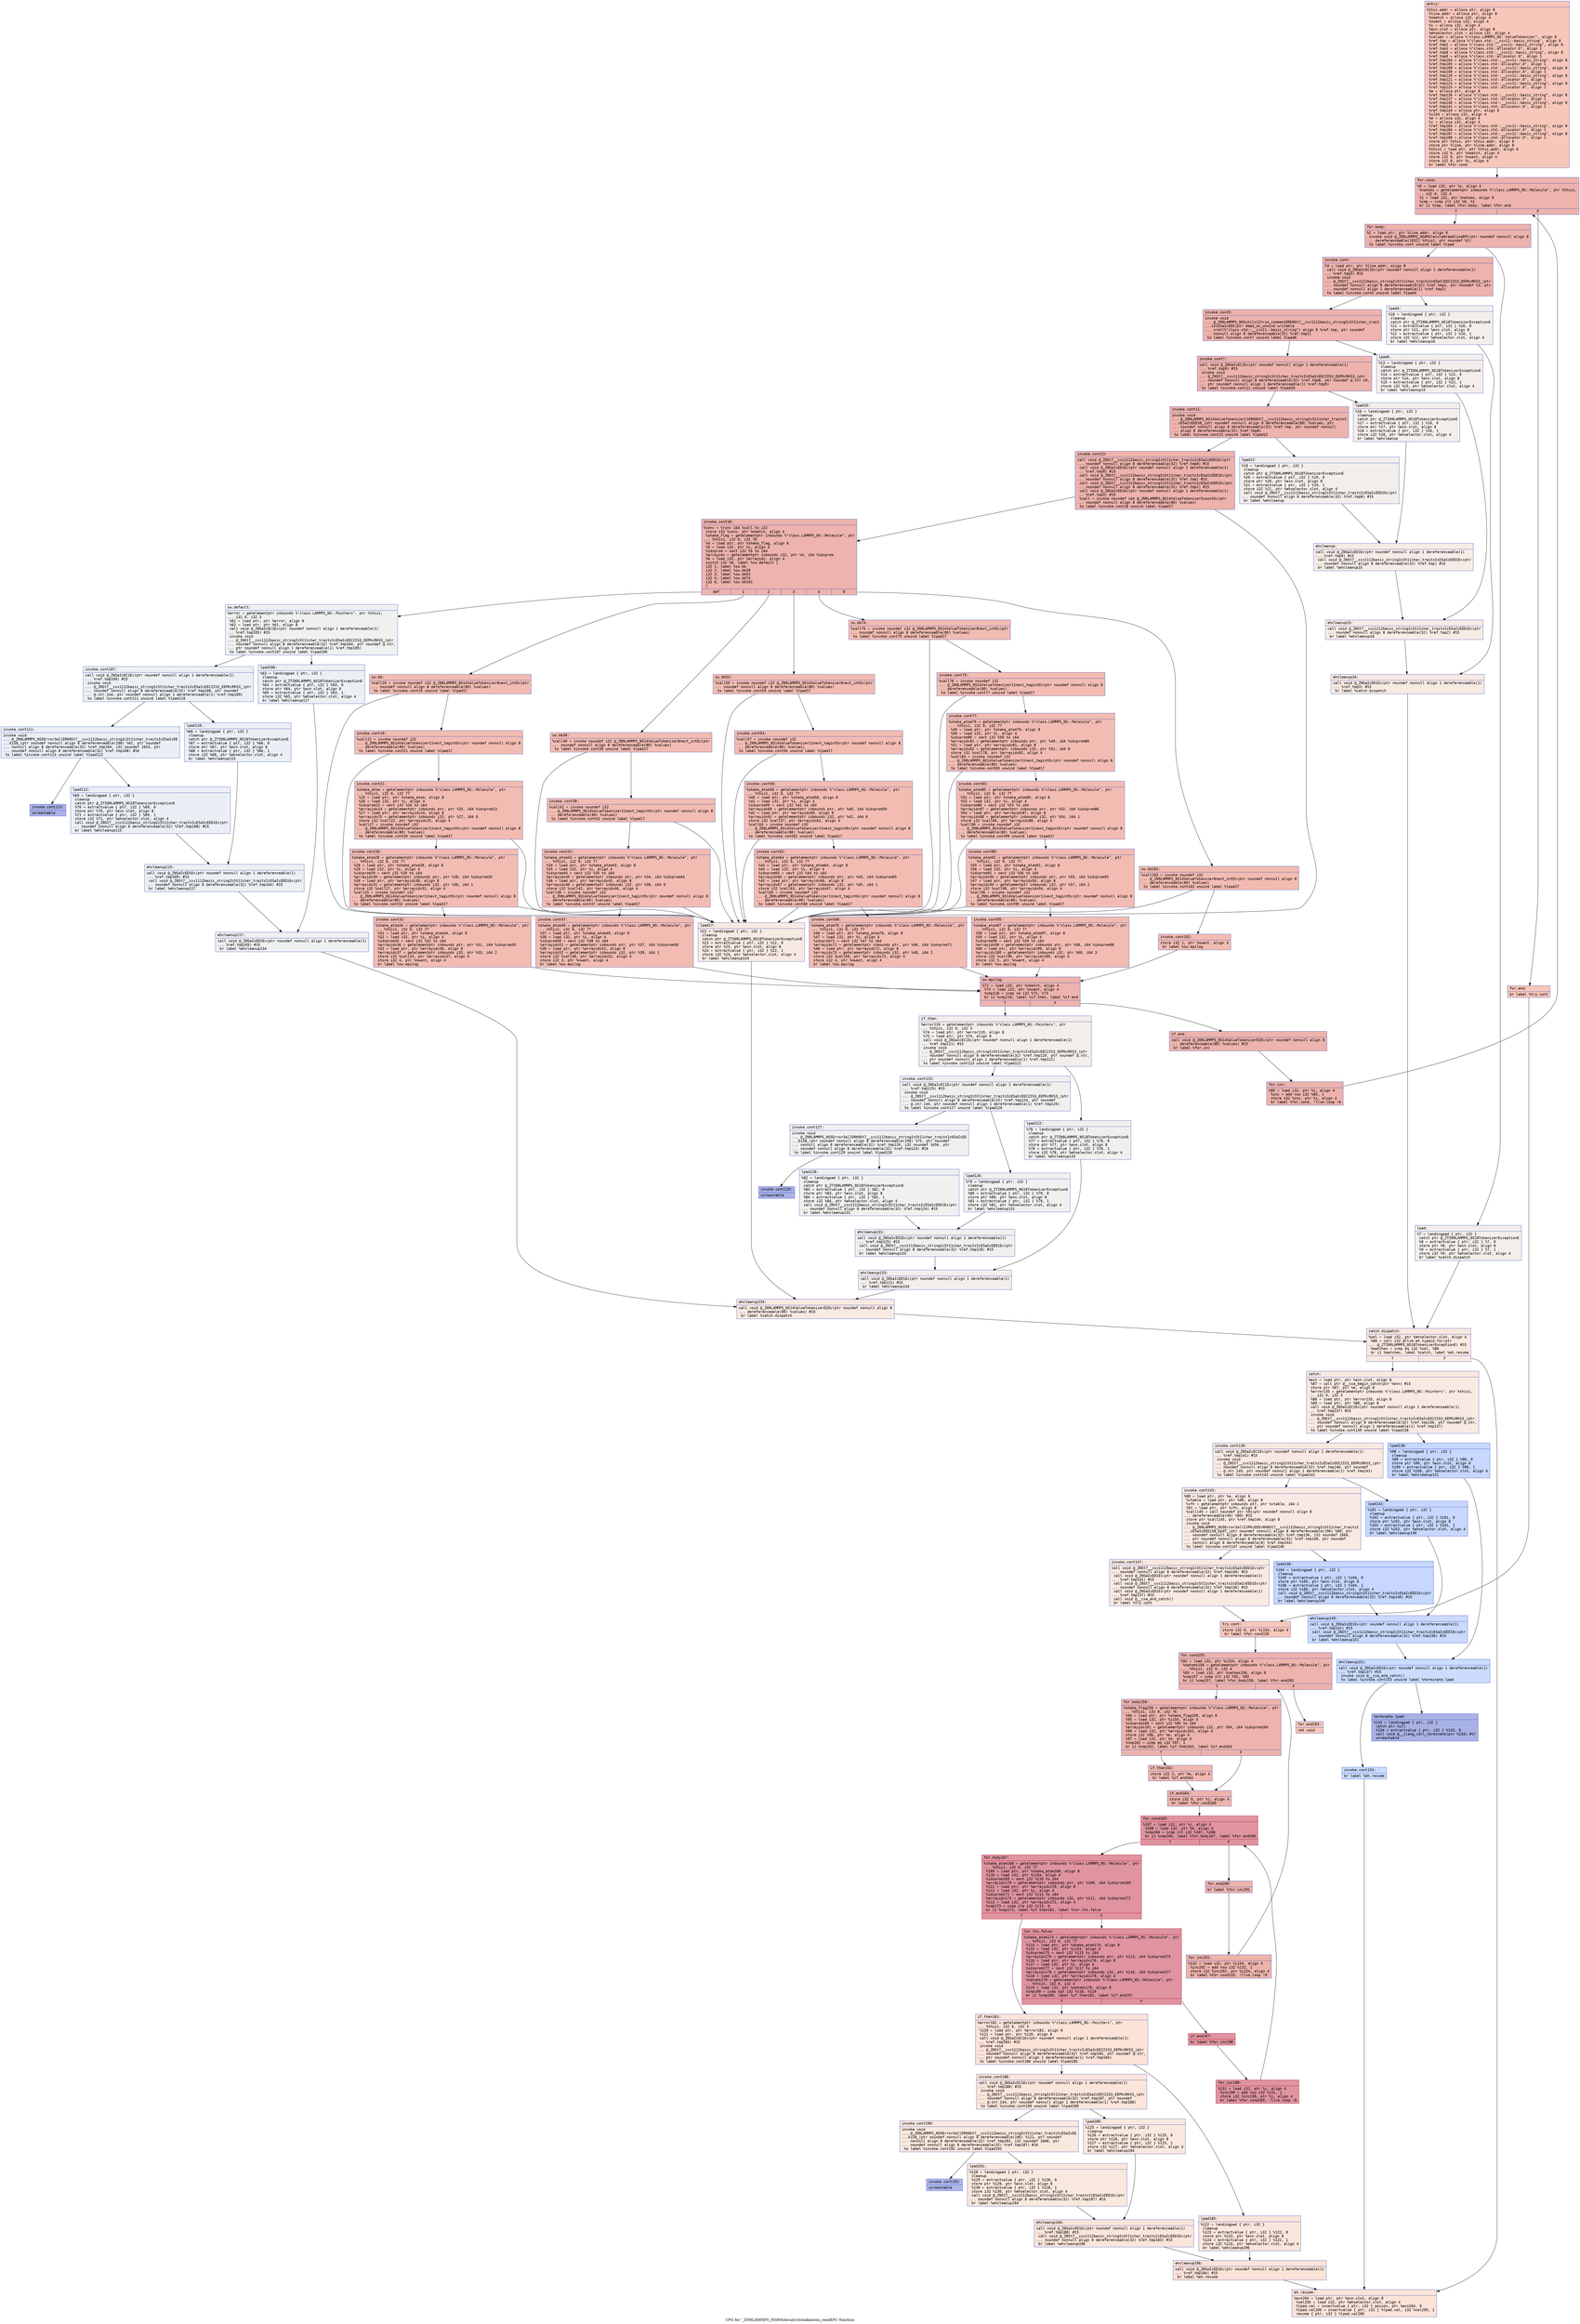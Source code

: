 digraph "CFG for '_ZN9LAMMPS_NS8Molecule14shakeatom_readEPc' function" {
	label="CFG for '_ZN9LAMMPS_NS8Molecule14shakeatom_readEPc' function";

	Node0x558e60a98d20 [shape=record,color="#3d50c3ff", style=filled, fillcolor="#ec7f6370" fontname="Courier",label="{entry:\l|  %this.addr = alloca ptr, align 8\l  %line.addr = alloca ptr, align 8\l  %nmatch = alloca i32, align 4\l  %nwant = alloca i32, align 4\l  %i = alloca i32, align 4\l  %exn.slot = alloca ptr, align 8\l  %ehselector.slot = alloca i32, align 4\l  %values = alloca %\"class.LAMMPS_NS::ValueTokenizer\", align 8\l  %ref.tmp = alloca %\"class.std::__cxx11::basic_string\", align 8\l  %ref.tmp2 = alloca %\"class.std::__cxx11::basic_string\", align 8\l  %ref.tmp3 = alloca %\"class.std::allocator.0\", align 1\l  %ref.tmp8 = alloca %\"class.std::__cxx11::basic_string\", align 8\l  %ref.tmp9 = alloca %\"class.std::allocator.0\", align 1\l  %ref.tmp104 = alloca %\"class.std::__cxx11::basic_string\", align 8\l  %ref.tmp105 = alloca %\"class.std::allocator.0\", align 1\l  %ref.tmp108 = alloca %\"class.std::__cxx11::basic_string\", align 8\l  %ref.tmp109 = alloca %\"class.std::allocator.0\", align 1\l  %ref.tmp120 = alloca %\"class.std::__cxx11::basic_string\", align 8\l  %ref.tmp121 = alloca %\"class.std::allocator.0\", align 1\l  %ref.tmp124 = alloca %\"class.std::__cxx11::basic_string\", align 8\l  %ref.tmp125 = alloca %\"class.std::allocator.0\", align 1\l  %e = alloca ptr, align 8\l  %ref.tmp136 = alloca %\"class.std::__cxx11::basic_string\", align 8\l  %ref.tmp137 = alloca %\"class.std::allocator.0\", align 1\l  %ref.tmp140 = alloca %\"class.std::__cxx11::basic_string\", align 8\l  %ref.tmp141 = alloca %\"class.std::allocator.0\", align 1\l  %ref.tmp144 = alloca ptr, align 8\l  %i154 = alloca i32, align 4\l  %m = alloca i32, align 4\l  %j = alloca i32, align 4\l  %ref.tmp183 = alloca %\"class.std::__cxx11::basic_string\", align 8\l  %ref.tmp184 = alloca %\"class.std::allocator.0\", align 1\l  %ref.tmp187 = alloca %\"class.std::__cxx11::basic_string\", align 8\l  %ref.tmp188 = alloca %\"class.std::allocator.0\", align 1\l  store ptr %this, ptr %this.addr, align 8\l  store ptr %line, ptr %line.addr, align 8\l  %this1 = load ptr, ptr %this.addr, align 8\l  store i32 0, ptr %nmatch, align 4\l  store i32 0, ptr %nwant, align 4\l  store i32 0, ptr %i, align 4\l  br label %for.cond\l}"];
	Node0x558e60a98d20 -> Node0x558e60a9e8d0[tooltip="entry -> for.cond\nProbability 100.00%" ];
	Node0x558e60a9e8d0 [shape=record,color="#3d50c3ff", style=filled, fillcolor="#d6524470" fontname="Courier",label="{for.cond:\l|  %0 = load i32, ptr %i, align 4\l  %natoms = getelementptr inbounds %\"class.LAMMPS_NS::Molecule\", ptr %this1,\l... i32 0, i32 4\l  %1 = load i32, ptr %natoms, align 8\l  %cmp = icmp slt i32 %0, %1\l  br i1 %cmp, label %for.body, label %for.end\l|{<s0>T|<s1>F}}"];
	Node0x558e60a9e8d0:s0 -> Node0x558e60a9ec50[tooltip="for.cond -> for.body\nProbability 96.88%" ];
	Node0x558e60a9e8d0:s1 -> Node0x558e60a9ecd0[tooltip="for.cond -> for.end\nProbability 3.12%" ];
	Node0x558e60a9ec50 [shape=record,color="#3d50c3ff", style=filled, fillcolor="#d6524470" fontname="Courier",label="{for.body:\l|  %2 = load ptr, ptr %line.addr, align 8\l  invoke void @_ZN9LAMMPS_NS8Molecule8readlineEPc(ptr noundef nonnull align 8\l... dereferenceable(1032) %this1, ptr noundef %2)\l          to label %invoke.cont unwind label %lpad\l}"];
	Node0x558e60a9ec50 -> Node0x558e60a9eea0[tooltip="for.body -> invoke.cont\nProbability 100.00%" ];
	Node0x558e60a9ec50 -> Node0x558e60a9ef20[tooltip="for.body -> lpad\nProbability 0.00%" ];
	Node0x558e60a9eea0 [shape=record,color="#3d50c3ff", style=filled, fillcolor="#d6524470" fontname="Courier",label="{invoke.cont:\l|  %3 = load ptr, ptr %line.addr, align 8\l  call void @_ZNSaIcEC1Ev(ptr noundef nonnull align 1 dereferenceable(1)\l... %ref.tmp3) #15\l  invoke void\l... @_ZNSt7__cxx1112basic_stringIcSt11char_traitsIcESaIcEEC2IS3_EEPKcRKS3_(ptr\l... noundef nonnull align 8 dereferenceable(32) %ref.tmp2, ptr noundef %3, ptr\l... noundef nonnull align 1 dereferenceable(1) %ref.tmp3)\l          to label %invoke.cont5 unwind label %lpad4\l}"];
	Node0x558e60a9eea0 -> Node0x558e60a9f310[tooltip="invoke.cont -> invoke.cont5\nProbability 100.00%" ];
	Node0x558e60a9eea0 -> Node0x558e60a9f360[tooltip="invoke.cont -> lpad4\nProbability 0.00%" ];
	Node0x558e60a9f310 [shape=record,color="#3d50c3ff", style=filled, fillcolor="#d6524470" fontname="Courier",label="{invoke.cont5:\l|  invoke void\l... @_ZN9LAMMPS_NS5utils12trim_commentERKNSt7__cxx1112basic_stringIcSt11char_trait\l...sIcESaIcEEE(ptr dead_on_unwind writable\l... sret(%\"class.std::__cxx11::basic_string\") align 8 %ref.tmp, ptr noundef\l... nonnull align 8 dereferenceable(32) %ref.tmp2)\l          to label %invoke.cont7 unwind label %lpad6\l}"];
	Node0x558e60a9f310 -> Node0x558e60a9f2c0[tooltip="invoke.cont5 -> invoke.cont7\nProbability 100.00%" ];
	Node0x558e60a9f310 -> Node0x558e60a9f5d0[tooltip="invoke.cont5 -> lpad6\nProbability 0.00%" ];
	Node0x558e60a9f2c0 [shape=record,color="#3d50c3ff", style=filled, fillcolor="#d6524470" fontname="Courier",label="{invoke.cont7:\l|  call void @_ZNSaIcEC1Ev(ptr noundef nonnull align 1 dereferenceable(1)\l... %ref.tmp9) #15\l  invoke void\l... @_ZNSt7__cxx1112basic_stringIcSt11char_traitsIcESaIcEEC2IS3_EEPKcRKS3_(ptr\l... noundef nonnull align 8 dereferenceable(32) %ref.tmp8, ptr noundef @.str.19,\l... ptr noundef nonnull align 1 dereferenceable(1) %ref.tmp9)\l          to label %invoke.cont11 unwind label %lpad10\l}"];
	Node0x558e60a9f2c0 -> Node0x558e60a9fc40[tooltip="invoke.cont7 -> invoke.cont11\nProbability 100.00%" ];
	Node0x558e60a9f2c0 -> Node0x558e60a9fcc0[tooltip="invoke.cont7 -> lpad10\nProbability 0.00%" ];
	Node0x558e60a9fc40 [shape=record,color="#3d50c3ff", style=filled, fillcolor="#d6524470" fontname="Courier",label="{invoke.cont11:\l|  invoke void\l... @_ZN9LAMMPS_NS14ValueTokenizerC1ERKNSt7__cxx1112basic_stringIcSt11char_traitsI\l...cESaIcEEES8_(ptr noundef nonnull align 8 dereferenceable(80) %values, ptr\l... noundef nonnull align 8 dereferenceable(32) %ref.tmp, ptr noundef nonnull\l... align 8 dereferenceable(32) %ref.tmp8)\l          to label %invoke.cont13 unwind label %lpad12\l}"];
	Node0x558e60a9fc40 -> Node0x558e60a9dcb0[tooltip="invoke.cont11 -> invoke.cont13\nProbability 100.00%" ];
	Node0x558e60a9fc40 -> Node0x558e60a9fef0[tooltip="invoke.cont11 -> lpad12\nProbability 0.00%" ];
	Node0x558e60a9dcb0 [shape=record,color="#3d50c3ff", style=filled, fillcolor="#d6524470" fontname="Courier",label="{invoke.cont13:\l|  call void @_ZNSt7__cxx1112basic_stringIcSt11char_traitsIcESaIcEED1Ev(ptr\l... noundef nonnull align 8 dereferenceable(32) %ref.tmp8) #15\l  call void @_ZNSaIcED1Ev(ptr noundef nonnull align 1 dereferenceable(1)\l... %ref.tmp9) #15\l  call void @_ZNSt7__cxx1112basic_stringIcSt11char_traitsIcESaIcEED1Ev(ptr\l... noundef nonnull align 8 dereferenceable(32) %ref.tmp) #15\l  call void @_ZNSt7__cxx1112basic_stringIcSt11char_traitsIcESaIcEED1Ev(ptr\l... noundef nonnull align 8 dereferenceable(32) %ref.tmp2) #15\l  call void @_ZNSaIcED1Ev(ptr noundef nonnull align 1 dereferenceable(1)\l... %ref.tmp3) #15\l  %call = invoke noundef i64 @_ZN9LAMMPS_NS14ValueTokenizer5countEv(ptr\l... noundef nonnull align 8 dereferenceable(80) %values)\l          to label %invoke.cont18 unwind label %lpad17\l}"];
	Node0x558e60a9dcb0 -> Node0x558e60aa0690[tooltip="invoke.cont13 -> invoke.cont18\nProbability 100.00%" ];
	Node0x558e60a9dcb0 -> Node0x558e60aa0710[tooltip="invoke.cont13 -> lpad17\nProbability 0.00%" ];
	Node0x558e60aa0690 [shape=record,color="#3d50c3ff", style=filled, fillcolor="#d6524470" fontname="Courier",label="{invoke.cont18:\l|  %conv = trunc i64 %call to i32\l  store i32 %conv, ptr %nmatch, align 4\l  %shake_flag = getelementptr inbounds %\"class.LAMMPS_NS::Molecule\", ptr\l... %this1, i32 0, i32 76\l  %4 = load ptr, ptr %shake_flag, align 8\l  %5 = load i32, ptr %i, align 4\l  %idxprom = sext i32 %5 to i64\l  %arrayidx = getelementptr inbounds i32, ptr %4, i64 %idxprom\l  %6 = load i32, ptr %arrayidx, align 4\l  switch i32 %6, label %sw.default [\l    i32 1, label %sw.bb\l    i32 2, label %sw.bb38\l    i32 3, label %sw.bb53\l    i32 4, label %sw.bb74\l    i32 0, label %sw.bb101\l  ]\l|{<s0>def|<s1>1|<s2>2|<s3>3|<s4>4|<s5>0}}"];
	Node0x558e60aa0690:s0 -> Node0x558e60aa0c20[tooltip="invoke.cont18 -> sw.default\nProbability 0.00%" ];
	Node0x558e60aa0690:s1 -> Node0x558e60aa0ca0[tooltip="invoke.cont18 -> sw.bb\nProbability 20.00%" ];
	Node0x558e60aa0690:s2 -> Node0x558e60aa0d70[tooltip="invoke.cont18 -> sw.bb38\nProbability 20.00%" ];
	Node0x558e60aa0690:s3 -> Node0x558e60aa0e40[tooltip="invoke.cont18 -> sw.bb53\nProbability 20.00%" ];
	Node0x558e60aa0690:s4 -> Node0x558e60aa0f10[tooltip="invoke.cont18 -> sw.bb74\nProbability 20.00%" ];
	Node0x558e60aa0690:s5 -> Node0x558e60aa0fe0[tooltip="invoke.cont18 -> sw.bb101\nProbability 20.00%" ];
	Node0x558e60a9ef20 [shape=record,color="#3d50c3ff", style=filled, fillcolor="#e5d8d170" fontname="Courier",label="{lpad:\l|  %7 = landingpad \{ ptr, i32 \}\l          catch ptr @_ZTIN9LAMMPS_NS18TokenizerExceptionE\l  %8 = extractvalue \{ ptr, i32 \} %7, 0\l  store ptr %8, ptr %exn.slot, align 8\l  %9 = extractvalue \{ ptr, i32 \} %7, 1\l  store i32 %9, ptr %ehselector.slot, align 4\l  br label %catch.dispatch\l}"];
	Node0x558e60a9ef20 -> Node0x558e60aa15e0[tooltip="lpad -> catch.dispatch\nProbability 100.00%" ];
	Node0x558e60a9f360 [shape=record,color="#3d50c3ff", style=filled, fillcolor="#e5d8d170" fontname="Courier",label="{lpad4:\l|  %10 = landingpad \{ ptr, i32 \}\l          cleanup\l          catch ptr @_ZTIN9LAMMPS_NS18TokenizerExceptionE\l  %11 = extractvalue \{ ptr, i32 \} %10, 0\l  store ptr %11, ptr %exn.slot, align 8\l  %12 = extractvalue \{ ptr, i32 \} %10, 1\l  store i32 %12, ptr %ehselector.slot, align 4\l  br label %ehcleanup16\l}"];
	Node0x558e60a9f360 -> Node0x558e60aa19e0[tooltip="lpad4 -> ehcleanup16\nProbability 100.00%" ];
	Node0x558e60a9f5d0 [shape=record,color="#3d50c3ff", style=filled, fillcolor="#e5d8d170" fontname="Courier",label="{lpad6:\l|  %13 = landingpad \{ ptr, i32 \}\l          cleanup\l          catch ptr @_ZTIN9LAMMPS_NS18TokenizerExceptionE\l  %14 = extractvalue \{ ptr, i32 \} %13, 0\l  store ptr %14, ptr %exn.slot, align 8\l  %15 = extractvalue \{ ptr, i32 \} %13, 1\l  store i32 %15, ptr %ehselector.slot, align 4\l  br label %ehcleanup15\l}"];
	Node0x558e60a9f5d0 -> Node0x558e60aa1de0[tooltip="lpad6 -> ehcleanup15\nProbability 100.00%" ];
	Node0x558e60a9fcc0 [shape=record,color="#3d50c3ff", style=filled, fillcolor="#e5d8d170" fontname="Courier",label="{lpad10:\l|  %16 = landingpad \{ ptr, i32 \}\l          cleanup\l          catch ptr @_ZTIN9LAMMPS_NS18TokenizerExceptionE\l  %17 = extractvalue \{ ptr, i32 \} %16, 0\l  store ptr %17, ptr %exn.slot, align 8\l  %18 = extractvalue \{ ptr, i32 \} %16, 1\l  store i32 %18, ptr %ehselector.slot, align 4\l  br label %ehcleanup\l}"];
	Node0x558e60a9fcc0 -> Node0x558e60aa21e0[tooltip="lpad10 -> ehcleanup\nProbability 100.00%" ];
	Node0x558e60a9fef0 [shape=record,color="#3d50c3ff", style=filled, fillcolor="#e5d8d170" fontname="Courier",label="{lpad12:\l|  %19 = landingpad \{ ptr, i32 \}\l          cleanup\l          catch ptr @_ZTIN9LAMMPS_NS18TokenizerExceptionE\l  %20 = extractvalue \{ ptr, i32 \} %19, 0\l  store ptr %20, ptr %exn.slot, align 8\l  %21 = extractvalue \{ ptr, i32 \} %19, 1\l  store i32 %21, ptr %ehselector.slot, align 4\l  call void @_ZNSt7__cxx1112basic_stringIcSt11char_traitsIcESaIcEED1Ev(ptr\l... noundef nonnull align 8 dereferenceable(32) %ref.tmp8) #15\l  br label %ehcleanup\l}"];
	Node0x558e60a9fef0 -> Node0x558e60aa21e0[tooltip="lpad12 -> ehcleanup\nProbability 100.00%" ];
	Node0x558e60aa21e0 [shape=record,color="#3d50c3ff", style=filled, fillcolor="#ead5c970" fontname="Courier",label="{ehcleanup:\l|  call void @_ZNSaIcED1Ev(ptr noundef nonnull align 1 dereferenceable(1)\l... %ref.tmp9) #15\l  call void @_ZNSt7__cxx1112basic_stringIcSt11char_traitsIcESaIcEED1Ev(ptr\l... noundef nonnull align 8 dereferenceable(32) %ref.tmp) #15\l  br label %ehcleanup15\l}"];
	Node0x558e60aa21e0 -> Node0x558e60aa1de0[tooltip="ehcleanup -> ehcleanup15\nProbability 100.00%" ];
	Node0x558e60aa1de0 [shape=record,color="#3d50c3ff", style=filled, fillcolor="#ecd3c570" fontname="Courier",label="{ehcleanup15:\l|  call void @_ZNSt7__cxx1112basic_stringIcSt11char_traitsIcESaIcEED1Ev(ptr\l... noundef nonnull align 8 dereferenceable(32) %ref.tmp2) #15\l  br label %ehcleanup16\l}"];
	Node0x558e60aa1de0 -> Node0x558e60aa19e0[tooltip="ehcleanup15 -> ehcleanup16\nProbability 100.00%" ];
	Node0x558e60aa19e0 [shape=record,color="#3d50c3ff", style=filled, fillcolor="#eed0c070" fontname="Courier",label="{ehcleanup16:\l|  call void @_ZNSaIcED1Ev(ptr noundef nonnull align 1 dereferenceable(1)\l... %ref.tmp3) #15\l  br label %catch.dispatch\l}"];
	Node0x558e60aa19e0 -> Node0x558e60aa15e0[tooltip="ehcleanup16 -> catch.dispatch\nProbability 100.00%" ];
	Node0x558e60aa0710 [shape=record,color="#3d50c3ff", style=filled, fillcolor="#eed0c070" fontname="Courier",label="{lpad17:\l|  %22 = landingpad \{ ptr, i32 \}\l          cleanup\l          catch ptr @_ZTIN9LAMMPS_NS18TokenizerExceptionE\l  %23 = extractvalue \{ ptr, i32 \} %22, 0\l  store ptr %23, ptr %exn.slot, align 8\l  %24 = extractvalue \{ ptr, i32 \} %22, 1\l  store i32 %24, ptr %ehselector.slot, align 4\l  br label %ehcleanup134\l}"];
	Node0x558e60aa0710 -> Node0x558e60aa2fa0[tooltip="lpad17 -> ehcleanup134\nProbability 100.00%" ];
	Node0x558e60aa0ca0 [shape=record,color="#3d50c3ff", style=filled, fillcolor="#e1675170" fontname="Courier",label="{sw.bb:\l|  %call20 = invoke noundef i32 @_ZN9LAMMPS_NS14ValueTokenizer8next_intEv(ptr\l... noundef nonnull align 8 dereferenceable(80) %values)\l          to label %invoke.cont19 unwind label %lpad17\l}"];
	Node0x558e60aa0ca0 -> Node0x558e60aa3060[tooltip="sw.bb -> invoke.cont19\nProbability 100.00%" ];
	Node0x558e60aa0ca0 -> Node0x558e60aa0710[tooltip="sw.bb -> lpad17\nProbability 0.00%" ];
	Node0x558e60aa3060 [shape=record,color="#3d50c3ff", style=filled, fillcolor="#e1675170" fontname="Courier",label="{invoke.cont19:\l|  %call22 = invoke noundef i32\l... @_ZN9LAMMPS_NS14ValueTokenizer11next_tagintEv(ptr noundef nonnull align 8\l... dereferenceable(80) %values)\l          to label %invoke.cont21 unwind label %lpad17\l}"];
	Node0x558e60aa3060 -> Node0x558e60aa31e0[tooltip="invoke.cont19 -> invoke.cont21\nProbability 100.00%" ];
	Node0x558e60aa3060 -> Node0x558e60aa0710[tooltip="invoke.cont19 -> lpad17\nProbability 0.00%" ];
	Node0x558e60aa31e0 [shape=record,color="#3d50c3ff", style=filled, fillcolor="#e1675170" fontname="Courier",label="{invoke.cont21:\l|  %shake_atom = getelementptr inbounds %\"class.LAMMPS_NS::Molecule\", ptr\l... %this1, i32 0, i32 77\l  %25 = load ptr, ptr %shake_atom, align 8\l  %26 = load i32, ptr %i, align 4\l  %idxprom23 = sext i32 %26 to i64\l  %arrayidx24 = getelementptr inbounds ptr, ptr %25, i64 %idxprom23\l  %27 = load ptr, ptr %arrayidx24, align 8\l  %arrayidx25 = getelementptr inbounds i32, ptr %27, i64 0\l  store i32 %call22, ptr %arrayidx25, align 4\l  %call27 = invoke noundef i32\l... @_ZN9LAMMPS_NS14ValueTokenizer11next_tagintEv(ptr noundef nonnull align 8\l... dereferenceable(80) %values)\l          to label %invoke.cont26 unwind label %lpad17\l}"];
	Node0x558e60aa31e0 -> Node0x558e60aa3900[tooltip="invoke.cont21 -> invoke.cont26\nProbability 100.00%" ];
	Node0x558e60aa31e0 -> Node0x558e60aa0710[tooltip="invoke.cont21 -> lpad17\nProbability 0.00%" ];
	Node0x558e60aa3900 [shape=record,color="#3d50c3ff", style=filled, fillcolor="#e1675170" fontname="Courier",label="{invoke.cont26:\l|  %shake_atom28 = getelementptr inbounds %\"class.LAMMPS_NS::Molecule\", ptr\l... %this1, i32 0, i32 77\l  %28 = load ptr, ptr %shake_atom28, align 8\l  %29 = load i32, ptr %i, align 4\l  %idxprom29 = sext i32 %29 to i64\l  %arrayidx30 = getelementptr inbounds ptr, ptr %28, i64 %idxprom29\l  %30 = load ptr, ptr %arrayidx30, align 8\l  %arrayidx31 = getelementptr inbounds i32, ptr %30, i64 1\l  store i32 %call27, ptr %arrayidx31, align 4\l  %call33 = invoke noundef i32\l... @_ZN9LAMMPS_NS14ValueTokenizer11next_tagintEv(ptr noundef nonnull align 8\l... dereferenceable(80) %values)\l          to label %invoke.cont32 unwind label %lpad17\l}"];
	Node0x558e60aa3900 -> Node0x558e60aa4020[tooltip="invoke.cont26 -> invoke.cont32\nProbability 100.00%" ];
	Node0x558e60aa3900 -> Node0x558e60aa0710[tooltip="invoke.cont26 -> lpad17\nProbability 0.00%" ];
	Node0x558e60aa4020 [shape=record,color="#3d50c3ff", style=filled, fillcolor="#e1675170" fontname="Courier",label="{invoke.cont32:\l|  %shake_atom34 = getelementptr inbounds %\"class.LAMMPS_NS::Molecule\", ptr\l... %this1, i32 0, i32 77\l  %31 = load ptr, ptr %shake_atom34, align 8\l  %32 = load i32, ptr %i, align 4\l  %idxprom35 = sext i32 %32 to i64\l  %arrayidx36 = getelementptr inbounds ptr, ptr %31, i64 %idxprom35\l  %33 = load ptr, ptr %arrayidx36, align 8\l  %arrayidx37 = getelementptr inbounds i32, ptr %33, i64 2\l  store i32 %call33, ptr %arrayidx37, align 4\l  store i32 4, ptr %nwant, align 4\l  br label %sw.epilog\l}"];
	Node0x558e60aa4020 -> Node0x558e60aa47e0[tooltip="invoke.cont32 -> sw.epilog\nProbability 100.00%" ];
	Node0x558e60aa0d70 [shape=record,color="#3d50c3ff", style=filled, fillcolor="#e1675170" fontname="Courier",label="{sw.bb38:\l|  %call40 = invoke noundef i32 @_ZN9LAMMPS_NS14ValueTokenizer8next_intEv(ptr\l... noundef nonnull align 8 dereferenceable(80) %values)\l          to label %invoke.cont39 unwind label %lpad17\l}"];
	Node0x558e60aa0d70 -> Node0x558e60aa48d0[tooltip="sw.bb38 -> invoke.cont39\nProbability 100.00%" ];
	Node0x558e60aa0d70 -> Node0x558e60aa0710[tooltip="sw.bb38 -> lpad17\nProbability 0.00%" ];
	Node0x558e60aa48d0 [shape=record,color="#3d50c3ff", style=filled, fillcolor="#e1675170" fontname="Courier",label="{invoke.cont39:\l|  %call42 = invoke noundef i32\l... @_ZN9LAMMPS_NS14ValueTokenizer11next_tagintEv(ptr noundef nonnull align 8\l... dereferenceable(80) %values)\l          to label %invoke.cont41 unwind label %lpad17\l}"];
	Node0x558e60aa48d0 -> Node0x558e60aa4aa0[tooltip="invoke.cont39 -> invoke.cont41\nProbability 100.00%" ];
	Node0x558e60aa48d0 -> Node0x558e60aa0710[tooltip="invoke.cont39 -> lpad17\nProbability 0.00%" ];
	Node0x558e60aa4aa0 [shape=record,color="#3d50c3ff", style=filled, fillcolor="#e1675170" fontname="Courier",label="{invoke.cont41:\l|  %shake_atom43 = getelementptr inbounds %\"class.LAMMPS_NS::Molecule\", ptr\l... %this1, i32 0, i32 77\l  %34 = load ptr, ptr %shake_atom43, align 8\l  %35 = load i32, ptr %i, align 4\l  %idxprom44 = sext i32 %35 to i64\l  %arrayidx45 = getelementptr inbounds ptr, ptr %34, i64 %idxprom44\l  %36 = load ptr, ptr %arrayidx45, align 8\l  %arrayidx46 = getelementptr inbounds i32, ptr %36, i64 0\l  store i32 %call42, ptr %arrayidx46, align 4\l  %call48 = invoke noundef i32\l... @_ZN9LAMMPS_NS14ValueTokenizer11next_tagintEv(ptr noundef nonnull align 8\l... dereferenceable(80) %values)\l          to label %invoke.cont47 unwind label %lpad17\l}"];
	Node0x558e60aa4aa0 -> Node0x558e60a9fa80[tooltip="invoke.cont41 -> invoke.cont47\nProbability 100.00%" ];
	Node0x558e60aa4aa0 -> Node0x558e60aa0710[tooltip="invoke.cont41 -> lpad17\nProbability 0.00%" ];
	Node0x558e60a9fa80 [shape=record,color="#3d50c3ff", style=filled, fillcolor="#e1675170" fontname="Courier",label="{invoke.cont47:\l|  %shake_atom49 = getelementptr inbounds %\"class.LAMMPS_NS::Molecule\", ptr\l... %this1, i32 0, i32 77\l  %37 = load ptr, ptr %shake_atom49, align 8\l  %38 = load i32, ptr %i, align 4\l  %idxprom50 = sext i32 %38 to i64\l  %arrayidx51 = getelementptr inbounds ptr, ptr %37, i64 %idxprom50\l  %39 = load ptr, ptr %arrayidx51, align 8\l  %arrayidx52 = getelementptr inbounds i32, ptr %39, i64 1\l  store i32 %call48, ptr %arrayidx52, align 4\l  store i32 3, ptr %nwant, align 4\l  br label %sw.epilog\l}"];
	Node0x558e60a9fa80 -> Node0x558e60aa47e0[tooltip="invoke.cont47 -> sw.epilog\nProbability 100.00%" ];
	Node0x558e60aa0e40 [shape=record,color="#3d50c3ff", style=filled, fillcolor="#e1675170" fontname="Courier",label="{sw.bb53:\l|  %call55 = invoke noundef i32 @_ZN9LAMMPS_NS14ValueTokenizer8next_intEv(ptr\l... noundef nonnull align 8 dereferenceable(80) %values)\l          to label %invoke.cont54 unwind label %lpad17\l}"];
	Node0x558e60aa0e40 -> Node0x558e60aa6000[tooltip="sw.bb53 -> invoke.cont54\nProbability 100.00%" ];
	Node0x558e60aa0e40 -> Node0x558e60aa0710[tooltip="sw.bb53 -> lpad17\nProbability 0.00%" ];
	Node0x558e60aa6000 [shape=record,color="#3d50c3ff", style=filled, fillcolor="#e1675170" fontname="Courier",label="{invoke.cont54:\l|  %call57 = invoke noundef i32\l... @_ZN9LAMMPS_NS14ValueTokenizer11next_tagintEv(ptr noundef nonnull align 8\l... dereferenceable(80) %values)\l          to label %invoke.cont56 unwind label %lpad17\l}"];
	Node0x558e60aa6000 -> Node0x558e60aa61d0[tooltip="invoke.cont54 -> invoke.cont56\nProbability 100.00%" ];
	Node0x558e60aa6000 -> Node0x558e60aa0710[tooltip="invoke.cont54 -> lpad17\nProbability 0.00%" ];
	Node0x558e60aa61d0 [shape=record,color="#3d50c3ff", style=filled, fillcolor="#e1675170" fontname="Courier",label="{invoke.cont56:\l|  %shake_atom58 = getelementptr inbounds %\"class.LAMMPS_NS::Molecule\", ptr\l... %this1, i32 0, i32 77\l  %40 = load ptr, ptr %shake_atom58, align 8\l  %41 = load i32, ptr %i, align 4\l  %idxprom59 = sext i32 %41 to i64\l  %arrayidx60 = getelementptr inbounds ptr, ptr %40, i64 %idxprom59\l  %42 = load ptr, ptr %arrayidx60, align 8\l  %arrayidx61 = getelementptr inbounds i32, ptr %42, i64 0\l  store i32 %call57, ptr %arrayidx61, align 4\l  %call63 = invoke noundef i32\l... @_ZN9LAMMPS_NS14ValueTokenizer11next_tagintEv(ptr noundef nonnull align 8\l... dereferenceable(80) %values)\l          to label %invoke.cont62 unwind label %lpad17\l}"];
	Node0x558e60aa61d0 -> Node0x558e60aa68f0[tooltip="invoke.cont56 -> invoke.cont62\nProbability 100.00%" ];
	Node0x558e60aa61d0 -> Node0x558e60aa0710[tooltip="invoke.cont56 -> lpad17\nProbability 0.00%" ];
	Node0x558e60aa68f0 [shape=record,color="#3d50c3ff", style=filled, fillcolor="#e1675170" fontname="Courier",label="{invoke.cont62:\l|  %shake_atom64 = getelementptr inbounds %\"class.LAMMPS_NS::Molecule\", ptr\l... %this1, i32 0, i32 77\l  %43 = load ptr, ptr %shake_atom64, align 8\l  %44 = load i32, ptr %i, align 4\l  %idxprom65 = sext i32 %44 to i64\l  %arrayidx66 = getelementptr inbounds ptr, ptr %43, i64 %idxprom65\l  %45 = load ptr, ptr %arrayidx66, align 8\l  %arrayidx67 = getelementptr inbounds i32, ptr %45, i64 1\l  store i32 %call63, ptr %arrayidx67, align 4\l  %call69 = invoke noundef i32\l... @_ZN9LAMMPS_NS14ValueTokenizer11next_tagintEv(ptr noundef nonnull align 8\l... dereferenceable(80) %values)\l          to label %invoke.cont68 unwind label %lpad17\l}"];
	Node0x558e60aa68f0 -> Node0x558e60aa7010[tooltip="invoke.cont62 -> invoke.cont68\nProbability 100.00%" ];
	Node0x558e60aa68f0 -> Node0x558e60aa0710[tooltip="invoke.cont62 -> lpad17\nProbability 0.00%" ];
	Node0x558e60aa7010 [shape=record,color="#3d50c3ff", style=filled, fillcolor="#e1675170" fontname="Courier",label="{invoke.cont68:\l|  %shake_atom70 = getelementptr inbounds %\"class.LAMMPS_NS::Molecule\", ptr\l... %this1, i32 0, i32 77\l  %46 = load ptr, ptr %shake_atom70, align 8\l  %47 = load i32, ptr %i, align 4\l  %idxprom71 = sext i32 %47 to i64\l  %arrayidx72 = getelementptr inbounds ptr, ptr %46, i64 %idxprom71\l  %48 = load ptr, ptr %arrayidx72, align 8\l  %arrayidx73 = getelementptr inbounds i32, ptr %48, i64 2\l  store i32 %call69, ptr %arrayidx73, align 4\l  store i32 4, ptr %nwant, align 4\l  br label %sw.epilog\l}"];
	Node0x558e60aa7010 -> Node0x558e60aa47e0[tooltip="invoke.cont68 -> sw.epilog\nProbability 100.00%" ];
	Node0x558e60aa0f10 [shape=record,color="#3d50c3ff", style=filled, fillcolor="#e1675170" fontname="Courier",label="{sw.bb74:\l|  %call76 = invoke noundef i32 @_ZN9LAMMPS_NS14ValueTokenizer8next_intEv(ptr\l... noundef nonnull align 8 dereferenceable(80) %values)\l          to label %invoke.cont75 unwind label %lpad17\l}"];
	Node0x558e60aa0f10 -> Node0x558e60aa8050[tooltip="sw.bb74 -> invoke.cont75\nProbability 100.00%" ];
	Node0x558e60aa0f10 -> Node0x558e60aa0710[tooltip="sw.bb74 -> lpad17\nProbability 0.00%" ];
	Node0x558e60aa8050 [shape=record,color="#3d50c3ff", style=filled, fillcolor="#e1675170" fontname="Courier",label="{invoke.cont75:\l|  %call78 = invoke noundef i32\l... @_ZN9LAMMPS_NS14ValueTokenizer11next_tagintEv(ptr noundef nonnull align 8\l... dereferenceable(80) %values)\l          to label %invoke.cont77 unwind label %lpad17\l}"];
	Node0x558e60aa8050 -> Node0x558e60aa8220[tooltip="invoke.cont75 -> invoke.cont77\nProbability 100.00%" ];
	Node0x558e60aa8050 -> Node0x558e60aa0710[tooltip="invoke.cont75 -> lpad17\nProbability 0.00%" ];
	Node0x558e60aa8220 [shape=record,color="#3d50c3ff", style=filled, fillcolor="#e1675170" fontname="Courier",label="{invoke.cont77:\l|  %shake_atom79 = getelementptr inbounds %\"class.LAMMPS_NS::Molecule\", ptr\l... %this1, i32 0, i32 77\l  %49 = load ptr, ptr %shake_atom79, align 8\l  %50 = load i32, ptr %i, align 4\l  %idxprom80 = sext i32 %50 to i64\l  %arrayidx81 = getelementptr inbounds ptr, ptr %49, i64 %idxprom80\l  %51 = load ptr, ptr %arrayidx81, align 8\l  %arrayidx82 = getelementptr inbounds i32, ptr %51, i64 0\l  store i32 %call78, ptr %arrayidx82, align 4\l  %call84 = invoke noundef i32\l... @_ZN9LAMMPS_NS14ValueTokenizer11next_tagintEv(ptr noundef nonnull align 8\l... dereferenceable(80) %values)\l          to label %invoke.cont83 unwind label %lpad17\l}"];
	Node0x558e60aa8220 -> Node0x558e60aa8940[tooltip="invoke.cont77 -> invoke.cont83\nProbability 100.00%" ];
	Node0x558e60aa8220 -> Node0x558e60aa0710[tooltip="invoke.cont77 -> lpad17\nProbability 0.00%" ];
	Node0x558e60aa8940 [shape=record,color="#3d50c3ff", style=filled, fillcolor="#e1675170" fontname="Courier",label="{invoke.cont83:\l|  %shake_atom85 = getelementptr inbounds %\"class.LAMMPS_NS::Molecule\", ptr\l... %this1, i32 0, i32 77\l  %52 = load ptr, ptr %shake_atom85, align 8\l  %53 = load i32, ptr %i, align 4\l  %idxprom86 = sext i32 %53 to i64\l  %arrayidx87 = getelementptr inbounds ptr, ptr %52, i64 %idxprom86\l  %54 = load ptr, ptr %arrayidx87, align 8\l  %arrayidx88 = getelementptr inbounds i32, ptr %54, i64 1\l  store i32 %call84, ptr %arrayidx88, align 4\l  %call90 = invoke noundef i32\l... @_ZN9LAMMPS_NS14ValueTokenizer11next_tagintEv(ptr noundef nonnull align 8\l... dereferenceable(80) %values)\l          to label %invoke.cont89 unwind label %lpad17\l}"];
	Node0x558e60aa8940 -> Node0x558e60aa9060[tooltip="invoke.cont83 -> invoke.cont89\nProbability 100.00%" ];
	Node0x558e60aa8940 -> Node0x558e60aa0710[tooltip="invoke.cont83 -> lpad17\nProbability 0.00%" ];
	Node0x558e60aa9060 [shape=record,color="#3d50c3ff", style=filled, fillcolor="#e1675170" fontname="Courier",label="{invoke.cont89:\l|  %shake_atom91 = getelementptr inbounds %\"class.LAMMPS_NS::Molecule\", ptr\l... %this1, i32 0, i32 77\l  %55 = load ptr, ptr %shake_atom91, align 8\l  %56 = load i32, ptr %i, align 4\l  %idxprom92 = sext i32 %56 to i64\l  %arrayidx93 = getelementptr inbounds ptr, ptr %55, i64 %idxprom92\l  %57 = load ptr, ptr %arrayidx93, align 8\l  %arrayidx94 = getelementptr inbounds i32, ptr %57, i64 2\l  store i32 %call90, ptr %arrayidx94, align 4\l  %call96 = invoke noundef i32\l... @_ZN9LAMMPS_NS14ValueTokenizer11next_tagintEv(ptr noundef nonnull align 8\l... dereferenceable(80) %values)\l          to label %invoke.cont95 unwind label %lpad17\l}"];
	Node0x558e60aa9060 -> Node0x558e60aa9780[tooltip="invoke.cont89 -> invoke.cont95\nProbability 100.00%" ];
	Node0x558e60aa9060 -> Node0x558e60aa0710[tooltip="invoke.cont89 -> lpad17\nProbability 0.00%" ];
	Node0x558e60aa9780 [shape=record,color="#3d50c3ff", style=filled, fillcolor="#e1675170" fontname="Courier",label="{invoke.cont95:\l|  %shake_atom97 = getelementptr inbounds %\"class.LAMMPS_NS::Molecule\", ptr\l... %this1, i32 0, i32 77\l  %58 = load ptr, ptr %shake_atom97, align 8\l  %59 = load i32, ptr %i, align 4\l  %idxprom98 = sext i32 %59 to i64\l  %arrayidx99 = getelementptr inbounds ptr, ptr %58, i64 %idxprom98\l  %60 = load ptr, ptr %arrayidx99, align 8\l  %arrayidx100 = getelementptr inbounds i32, ptr %60, i64 3\l  store i32 %call96, ptr %arrayidx100, align 4\l  store i32 5, ptr %nwant, align 4\l  br label %sw.epilog\l}"];
	Node0x558e60aa9780 -> Node0x558e60aa47e0[tooltip="invoke.cont95 -> sw.epilog\nProbability 100.00%" ];
	Node0x558e60aa0fe0 [shape=record,color="#3d50c3ff", style=filled, fillcolor="#e1675170" fontname="Courier",label="{sw.bb101:\l|  %call103 = invoke noundef i32\l... @_ZN9LAMMPS_NS14ValueTokenizer8next_intEv(ptr noundef nonnull align 8\l... dereferenceable(80) %values)\l          to label %invoke.cont102 unwind label %lpad17\l}"];
	Node0x558e60aa0fe0 -> Node0x558e60aa9fb0[tooltip="sw.bb101 -> invoke.cont102\nProbability 100.00%" ];
	Node0x558e60aa0fe0 -> Node0x558e60aa0710[tooltip="sw.bb101 -> lpad17\nProbability 0.00%" ];
	Node0x558e60aa9fb0 [shape=record,color="#3d50c3ff", style=filled, fillcolor="#e1675170" fontname="Courier",label="{invoke.cont102:\l|  store i32 1, ptr %nwant, align 4\l  br label %sw.epilog\l}"];
	Node0x558e60aa9fb0 -> Node0x558e60aa47e0[tooltip="invoke.cont102 -> sw.epilog\nProbability 100.00%" ];
	Node0x558e60aa0c20 [shape=record,color="#3d50c3ff", style=filled, fillcolor="#dbdcde70" fontname="Courier",label="{sw.default:\l|  %error = getelementptr inbounds %\"class.LAMMPS_NS::Pointers\", ptr %this1,\l... i32 0, i32 3\l  %61 = load ptr, ptr %error, align 8\l  %62 = load ptr, ptr %61, align 8\l  call void @_ZNSaIcEC1Ev(ptr noundef nonnull align 1 dereferenceable(1)\l... %ref.tmp105) #15\l  invoke void\l... @_ZNSt7__cxx1112basic_stringIcSt11char_traitsIcESaIcEEC2IS3_EEPKcRKS3_(ptr\l... noundef nonnull align 8 dereferenceable(32) %ref.tmp104, ptr noundef @.str,\l... ptr noundef nonnull align 1 dereferenceable(1) %ref.tmp105)\l          to label %invoke.cont107 unwind label %lpad106\l}"];
	Node0x558e60aa0c20 -> Node0x558e60aaa5f0[tooltip="sw.default -> invoke.cont107\nProbability 50.00%" ];
	Node0x558e60aa0c20 -> Node0x558e60aaa670[tooltip="sw.default -> lpad106\nProbability 50.00%" ];
	Node0x558e60aaa5f0 [shape=record,color="#3d50c3ff", style=filled, fillcolor="#d6dce470" fontname="Courier",label="{invoke.cont107:\l|  call void @_ZNSaIcEC1Ev(ptr noundef nonnull align 1 dereferenceable(1)\l... %ref.tmp109) #15\l  invoke void\l... @_ZNSt7__cxx1112basic_stringIcSt11char_traitsIcESaIcEEC2IS3_EEPKcRKS3_(ptr\l... noundef nonnull align 8 dereferenceable(32) %ref.tmp108, ptr noundef\l... @.str.144, ptr noundef nonnull align 1 dereferenceable(1) %ref.tmp109)\l          to label %invoke.cont111 unwind label %lpad110\l}"];
	Node0x558e60aaa5f0 -> Node0x558e60aaa990[tooltip="invoke.cont107 -> invoke.cont111\nProbability 50.00%" ];
	Node0x558e60aaa5f0 -> Node0x558e60aaa9e0[tooltip="invoke.cont107 -> lpad110\nProbability 50.00%" ];
	Node0x558e60aaa990 [shape=record,color="#3d50c3ff", style=filled, fillcolor="#d1dae970" fontname="Courier",label="{invoke.cont111:\l|  invoke void\l... @_ZN9LAMMPS_NS5Error3allERKNSt7__cxx1112basic_stringIcSt11char_traitsIcESaIcEE\l...EiS8_(ptr noundef nonnull align 8 dereferenceable(196) %62, ptr noundef\l... nonnull align 8 dereferenceable(32) %ref.tmp104, i32 noundef 1653, ptr\l... noundef nonnull align 8 dereferenceable(32) %ref.tmp108) #16\l          to label %invoke.cont113 unwind label %lpad112\l}"];
	Node0x558e60aaa990 -> Node0x558e60aaa940[tooltip="invoke.cont111 -> invoke.cont113\nProbability 0.00%" ];
	Node0x558e60aaa990 -> Node0x558e60aaac40[tooltip="invoke.cont111 -> lpad112\nProbability 100.00%" ];
	Node0x558e60aaa940 [shape=record,color="#3d50c3ff", style=filled, fillcolor="#3d50c370" fontname="Courier",label="{invoke.cont113:\l|  unreachable\l}"];
	Node0x558e60aaa670 [shape=record,color="#3d50c3ff", style=filled, fillcolor="#d6dce470" fontname="Courier",label="{lpad106:\l|  %63 = landingpad \{ ptr, i32 \}\l          cleanup\l          catch ptr @_ZTIN9LAMMPS_NS18TokenizerExceptionE\l  %64 = extractvalue \{ ptr, i32 \} %63, 0\l  store ptr %64, ptr %exn.slot, align 8\l  %65 = extractvalue \{ ptr, i32 \} %63, 1\l  store i32 %65, ptr %ehselector.slot, align 4\l  br label %ehcleanup117\l}"];
	Node0x558e60aaa670 -> Node0x558e60aab1c0[tooltip="lpad106 -> ehcleanup117\nProbability 100.00%" ];
	Node0x558e60aaa9e0 [shape=record,color="#3d50c3ff", style=filled, fillcolor="#d1dae970" fontname="Courier",label="{lpad110:\l|  %66 = landingpad \{ ptr, i32 \}\l          cleanup\l          catch ptr @_ZTIN9LAMMPS_NS18TokenizerExceptionE\l  %67 = extractvalue \{ ptr, i32 \} %66, 0\l  store ptr %67, ptr %exn.slot, align 8\l  %68 = extractvalue \{ ptr, i32 \} %66, 1\l  store i32 %68, ptr %ehselector.slot, align 4\l  br label %ehcleanup115\l}"];
	Node0x558e60aaa9e0 -> Node0x558e60aab560[tooltip="lpad110 -> ehcleanup115\nProbability 100.00%" ];
	Node0x558e60aaac40 [shape=record,color="#3d50c3ff", style=filled, fillcolor="#d1dae970" fontname="Courier",label="{lpad112:\l|  %69 = landingpad \{ ptr, i32 \}\l          cleanup\l          catch ptr @_ZTIN9LAMMPS_NS18TokenizerExceptionE\l  %70 = extractvalue \{ ptr, i32 \} %69, 0\l  store ptr %70, ptr %exn.slot, align 8\l  %71 = extractvalue \{ ptr, i32 \} %69, 1\l  store i32 %71, ptr %ehselector.slot, align 4\l  call void @_ZNSt7__cxx1112basic_stringIcSt11char_traitsIcESaIcEED1Ev(ptr\l... noundef nonnull align 8 dereferenceable(32) %ref.tmp108) #15\l  br label %ehcleanup115\l}"];
	Node0x558e60aaac40 -> Node0x558e60aab560[tooltip="lpad112 -> ehcleanup115\nProbability 100.00%" ];
	Node0x558e60aab560 [shape=record,color="#3d50c3ff", style=filled, fillcolor="#d6dce470" fontname="Courier",label="{ehcleanup115:\l|  call void @_ZNSaIcED1Ev(ptr noundef nonnull align 1 dereferenceable(1)\l... %ref.tmp109) #15\l  call void @_ZNSt7__cxx1112basic_stringIcSt11char_traitsIcESaIcEED1Ev(ptr\l... noundef nonnull align 8 dereferenceable(32) %ref.tmp104) #15\l  br label %ehcleanup117\l}"];
	Node0x558e60aab560 -> Node0x558e60aab1c0[tooltip="ehcleanup115 -> ehcleanup117\nProbability 100.00%" ];
	Node0x558e60aab1c0 [shape=record,color="#3d50c3ff", style=filled, fillcolor="#dbdcde70" fontname="Courier",label="{ehcleanup117:\l|  call void @_ZNSaIcED1Ev(ptr noundef nonnull align 1 dereferenceable(1)\l... %ref.tmp105) #15\l  br label %ehcleanup134\l}"];
	Node0x558e60aab1c0 -> Node0x558e60aa2fa0[tooltip="ehcleanup117 -> ehcleanup134\nProbability 100.00%" ];
	Node0x558e60aa47e0 [shape=record,color="#3d50c3ff", style=filled, fillcolor="#d6524470" fontname="Courier",label="{sw.epilog:\l|  %72 = load i32, ptr %nmatch, align 4\l  %73 = load i32, ptr %nwant, align 4\l  %cmp118 = icmp ne i32 %72, %73\l  br i1 %cmp118, label %if.then, label %if.end\l|{<s0>T|<s1>F}}"];
	Node0x558e60aa47e0:s0 -> Node0x558e60aac000[tooltip="sw.epilog -> if.then\nProbability 0.00%" ];
	Node0x558e60aa47e0:s1 -> Node0x558e60aac070[tooltip="sw.epilog -> if.end\nProbability 100.00%" ];
	Node0x558e60aac000 [shape=record,color="#3d50c3ff", style=filled, fillcolor="#e5d8d170" fontname="Courier",label="{if.then:\l|  %error119 = getelementptr inbounds %\"class.LAMMPS_NS::Pointers\", ptr\l... %this1, i32 0, i32 3\l  %74 = load ptr, ptr %error119, align 8\l  %75 = load ptr, ptr %74, align 8\l  call void @_ZNSaIcEC1Ev(ptr noundef nonnull align 1 dereferenceable(1)\l... %ref.tmp121) #15\l  invoke void\l... @_ZNSt7__cxx1112basic_stringIcSt11char_traitsIcESaIcEEC2IS3_EEPKcRKS3_(ptr\l... noundef nonnull align 8 dereferenceable(32) %ref.tmp120, ptr noundef @.str,\l... ptr noundef nonnull align 1 dereferenceable(1) %ref.tmp121)\l          to label %invoke.cont123 unwind label %lpad122\l}"];
	Node0x558e60aac000 -> Node0x558e60aac4d0[tooltip="if.then -> invoke.cont123\nProbability 50.00%" ];
	Node0x558e60aac000 -> Node0x558e60aac520[tooltip="if.then -> lpad122\nProbability 50.00%" ];
	Node0x558e60aac4d0 [shape=record,color="#3d50c3ff", style=filled, fillcolor="#e0dbd870" fontname="Courier",label="{invoke.cont123:\l|  call void @_ZNSaIcEC1Ev(ptr noundef nonnull align 1 dereferenceable(1)\l... %ref.tmp125) #15\l  invoke void\l... @_ZNSt7__cxx1112basic_stringIcSt11char_traitsIcESaIcEEC2IS3_EEPKcRKS3_(ptr\l... noundef nonnull align 8 dereferenceable(32) %ref.tmp124, ptr noundef\l... @.str.144, ptr noundef nonnull align 1 dereferenceable(1) %ref.tmp125)\l          to label %invoke.cont127 unwind label %lpad126\l}"];
	Node0x558e60aac4d0 -> Node0x558e60aac840[tooltip="invoke.cont123 -> invoke.cont127\nProbability 50.00%" ];
	Node0x558e60aac4d0 -> Node0x558e60aac890[tooltip="invoke.cont123 -> lpad126\nProbability 50.00%" ];
	Node0x558e60aac840 [shape=record,color="#3d50c3ff", style=filled, fillcolor="#dedcdb70" fontname="Courier",label="{invoke.cont127:\l|  invoke void\l... @_ZN9LAMMPS_NS5Error3allERKNSt7__cxx1112basic_stringIcSt11char_traitsIcESaIcEE\l...EiS8_(ptr noundef nonnull align 8 dereferenceable(196) %75, ptr noundef\l... nonnull align 8 dereferenceable(32) %ref.tmp120, i32 noundef 1656, ptr\l... noundef nonnull align 8 dereferenceable(32) %ref.tmp124) #16\l          to label %invoke.cont129 unwind label %lpad128\l}"];
	Node0x558e60aac840 -> Node0x558e60aac7f0[tooltip="invoke.cont127 -> invoke.cont129\nProbability 0.00%" ];
	Node0x558e60aac840 -> Node0x558e60aacaf0[tooltip="invoke.cont127 -> lpad128\nProbability 100.00%" ];
	Node0x558e60aac7f0 [shape=record,color="#3d50c3ff", style=filled, fillcolor="#3d50c370" fontname="Courier",label="{invoke.cont129:\l|  unreachable\l}"];
	Node0x558e60aac520 [shape=record,color="#3d50c3ff", style=filled, fillcolor="#e0dbd870" fontname="Courier",label="{lpad122:\l|  %76 = landingpad \{ ptr, i32 \}\l          cleanup\l          catch ptr @_ZTIN9LAMMPS_NS18TokenizerExceptionE\l  %77 = extractvalue \{ ptr, i32 \} %76, 0\l  store ptr %77, ptr %exn.slot, align 8\l  %78 = extractvalue \{ ptr, i32 \} %76, 1\l  store i32 %78, ptr %ehselector.slot, align 4\l  br label %ehcleanup133\l}"];
	Node0x558e60aac520 -> Node0x558e60aad130[tooltip="lpad122 -> ehcleanup133\nProbability 100.00%" ];
	Node0x558e60aac890 [shape=record,color="#3d50c3ff", style=filled, fillcolor="#dedcdb70" fontname="Courier",label="{lpad126:\l|  %79 = landingpad \{ ptr, i32 \}\l          cleanup\l          catch ptr @_ZTIN9LAMMPS_NS18TokenizerExceptionE\l  %80 = extractvalue \{ ptr, i32 \} %79, 0\l  store ptr %80, ptr %exn.slot, align 8\l  %81 = extractvalue \{ ptr, i32 \} %79, 1\l  store i32 %81, ptr %ehselector.slot, align 4\l  br label %ehcleanup131\l}"];
	Node0x558e60aac890 -> Node0x558e60aad4d0[tooltip="lpad126 -> ehcleanup131\nProbability 100.00%" ];
	Node0x558e60aacaf0 [shape=record,color="#3d50c3ff", style=filled, fillcolor="#dedcdb70" fontname="Courier",label="{lpad128:\l|  %82 = landingpad \{ ptr, i32 \}\l          cleanup\l          catch ptr @_ZTIN9LAMMPS_NS18TokenizerExceptionE\l  %83 = extractvalue \{ ptr, i32 \} %82, 0\l  store ptr %83, ptr %exn.slot, align 8\l  %84 = extractvalue \{ ptr, i32 \} %82, 1\l  store i32 %84, ptr %ehselector.slot, align 4\l  call void @_ZNSt7__cxx1112basic_stringIcSt11char_traitsIcESaIcEED1Ev(ptr\l... noundef nonnull align 8 dereferenceable(32) %ref.tmp124) #15\l  br label %ehcleanup131\l}"];
	Node0x558e60aacaf0 -> Node0x558e60aad4d0[tooltip="lpad128 -> ehcleanup131\nProbability 100.00%" ];
	Node0x558e60aad4d0 [shape=record,color="#3d50c3ff", style=filled, fillcolor="#e0dbd870" fontname="Courier",label="{ehcleanup131:\l|  call void @_ZNSaIcED1Ev(ptr noundef nonnull align 1 dereferenceable(1)\l... %ref.tmp125) #15\l  call void @_ZNSt7__cxx1112basic_stringIcSt11char_traitsIcESaIcEED1Ev(ptr\l... noundef nonnull align 8 dereferenceable(32) %ref.tmp120) #15\l  br label %ehcleanup133\l}"];
	Node0x558e60aad4d0 -> Node0x558e60aad130[tooltip="ehcleanup131 -> ehcleanup133\nProbability 100.00%" ];
	Node0x558e60aad130 [shape=record,color="#3d50c3ff", style=filled, fillcolor="#e5d8d170" fontname="Courier",label="{ehcleanup133:\l|  call void @_ZNSaIcED1Ev(ptr noundef nonnull align 1 dereferenceable(1)\l... %ref.tmp121) #15\l  br label %ehcleanup134\l}"];
	Node0x558e60aad130 -> Node0x558e60aa2fa0[tooltip="ehcleanup133 -> ehcleanup134\nProbability 100.00%" ];
	Node0x558e60aac070 [shape=record,color="#3d50c3ff", style=filled, fillcolor="#d6524470" fontname="Courier",label="{if.end:\l|  call void @_ZN9LAMMPS_NS14ValueTokenizerD2Ev(ptr noundef nonnull align 8\l... dereferenceable(80) %values) #15\l  br label %for.inc\l}"];
	Node0x558e60aac070 -> Node0x558e60aadef0[tooltip="if.end -> for.inc\nProbability 100.00%" ];
	Node0x558e60aadef0 [shape=record,color="#3d50c3ff", style=filled, fillcolor="#d6524470" fontname="Courier",label="{for.inc:\l|  %85 = load i32, ptr %i, align 4\l  %inc = add nsw i32 %85, 1\l  store i32 %inc, ptr %i, align 4\l  br label %for.cond, !llvm.loop !6\l}"];
	Node0x558e60aadef0 -> Node0x558e60a9e8d0[tooltip="for.inc -> for.cond\nProbability 100.00%" ];
	Node0x558e60aa2fa0 [shape=record,color="#3d50c3ff", style=filled, fillcolor="#efcebd70" fontname="Courier",label="{ehcleanup134:\l|  call void @_ZN9LAMMPS_NS14ValueTokenizerD2Ev(ptr noundef nonnull align 8\l... dereferenceable(80) %values) #15\l  br label %catch.dispatch\l}"];
	Node0x558e60aa2fa0 -> Node0x558e60aa15e0[tooltip="ehcleanup134 -> catch.dispatch\nProbability 100.00%" ];
	Node0x558e60aa15e0 [shape=record,color="#3d50c3ff", style=filled, fillcolor="#f1ccb870" fontname="Courier",label="{catch.dispatch:\l|  %sel = load i32, ptr %ehselector.slot, align 4\l  %86 = call i32 @llvm.eh.typeid.for(ptr\l... @_ZTIN9LAMMPS_NS18TokenizerExceptionE) #15\l  %matches = icmp eq i32 %sel, %86\l  br i1 %matches, label %catch, label %eh.resume\l|{<s0>T|<s1>F}}"];
	Node0x558e60aa15e0:s0 -> Node0x558e60aae6d0[tooltip="catch.dispatch -> catch\nProbability 50.00%" ];
	Node0x558e60aa15e0:s1 -> Node0x558e60aae740[tooltip="catch.dispatch -> eh.resume\nProbability 50.00%" ];
	Node0x558e60aae6d0 [shape=record,color="#3d50c3ff", style=filled, fillcolor="#efcebd70" fontname="Courier",label="{catch:\l|  %exn = load ptr, ptr %exn.slot, align 8\l  %87 = call ptr @__cxa_begin_catch(ptr %exn) #15\l  store ptr %87, ptr %e, align 8\l  %error135 = getelementptr inbounds %\"class.LAMMPS_NS::Pointers\", ptr %this1,\l... i32 0, i32 3\l  %88 = load ptr, ptr %error135, align 8\l  %89 = load ptr, ptr %88, align 8\l  call void @_ZNSaIcEC1Ev(ptr noundef nonnull align 1 dereferenceable(1)\l... %ref.tmp137) #15\l  invoke void\l... @_ZNSt7__cxx1112basic_stringIcSt11char_traitsIcESaIcEEC2IS3_EEPKcRKS3_(ptr\l... noundef nonnull align 8 dereferenceable(32) %ref.tmp136, ptr noundef @.str,\l... ptr noundef nonnull align 1 dereferenceable(1) %ref.tmp137)\l          to label %invoke.cont139 unwind label %lpad138\l}"];
	Node0x558e60aae6d0 -> Node0x558e60aaedd0[tooltip="catch -> invoke.cont139\nProbability 100.00%" ];
	Node0x558e60aae6d0 -> Node0x558e60aaee20[tooltip="catch -> lpad138\nProbability 0.00%" ];
	Node0x558e60aaedd0 [shape=record,color="#3d50c3ff", style=filled, fillcolor="#efcebd70" fontname="Courier",label="{invoke.cont139:\l|  call void @_ZNSaIcEC1Ev(ptr noundef nonnull align 1 dereferenceable(1)\l... %ref.tmp141) #15\l  invoke void\l... @_ZNSt7__cxx1112basic_stringIcSt11char_traitsIcESaIcEEC2IS3_EEPKcRKS3_(ptr\l... noundef nonnull align 8 dereferenceable(32) %ref.tmp140, ptr noundef\l... @.str.145, ptr noundef nonnull align 1 dereferenceable(1) %ref.tmp141)\l          to label %invoke.cont143 unwind label %lpad142\l}"];
	Node0x558e60aaedd0 -> Node0x558e60aaf140[tooltip="invoke.cont139 -> invoke.cont143\nProbability 100.00%" ];
	Node0x558e60aaedd0 -> Node0x558e60aaf190[tooltip="invoke.cont139 -> lpad142\nProbability 0.00%" ];
	Node0x558e60aaf140 [shape=record,color="#3d50c3ff", style=filled, fillcolor="#efcebd70" fontname="Courier",label="{invoke.cont143:\l|  %90 = load ptr, ptr %e, align 8\l  %vtable = load ptr, ptr %90, align 8\l  %vfn = getelementptr inbounds ptr, ptr %vtable, i64 2\l  %91 = load ptr, ptr %vfn, align 8\l  %call145 = call noundef ptr %91(ptr noundef nonnull align 8\l... dereferenceable(40) %90) #15\l  store ptr %call145, ptr %ref.tmp144, align 8\l  invoke void\l... @_ZN9LAMMPS_NS5Error3allIJPKcEEEvRKNSt7__cxx1112basic_stringIcSt11char_traitsI\l...cESaIcEEEiSB_DpOT_(ptr noundef nonnull align 8 dereferenceable(196) %89, ptr\l... noundef nonnull align 8 dereferenceable(32) %ref.tmp136, i32 noundef 1660,\l... ptr noundef nonnull align 8 dereferenceable(32) %ref.tmp140, ptr noundef\l... nonnull align 8 dereferenceable(8) %ref.tmp144)\l          to label %invoke.cont147 unwind label %lpad146\l}"];
	Node0x558e60aaf140 -> Node0x558e60aaf7d0[tooltip="invoke.cont143 -> invoke.cont147\nProbability 100.00%" ];
	Node0x558e60aaf140 -> Node0x558e60aaf850[tooltip="invoke.cont143 -> lpad146\nProbability 0.00%" ];
	Node0x558e60aaf7d0 [shape=record,color="#3d50c3ff", style=filled, fillcolor="#efcebd70" fontname="Courier",label="{invoke.cont147:\l|  call void @_ZNSt7__cxx1112basic_stringIcSt11char_traitsIcESaIcEED1Ev(ptr\l... noundef nonnull align 8 dereferenceable(32) %ref.tmp140) #15\l  call void @_ZNSaIcED1Ev(ptr noundef nonnull align 1 dereferenceable(1)\l... %ref.tmp141) #15\l  call void @_ZNSt7__cxx1112basic_stringIcSt11char_traitsIcESaIcEED1Ev(ptr\l... noundef nonnull align 8 dereferenceable(32) %ref.tmp136) #15\l  call void @_ZNSaIcED1Ev(ptr noundef nonnull align 1 dereferenceable(1)\l... %ref.tmp137) #15\l  call void @__cxa_end_catch()\l  br label %try.cont\l}"];
	Node0x558e60aaf7d0 -> Node0x558e60ab0040[tooltip="invoke.cont147 -> try.cont\nProbability 100.00%" ];
	Node0x558e60ab0040 [shape=record,color="#3d50c3ff", style=filled, fillcolor="#ec7f6370" fontname="Courier",label="{try.cont:\l|  store i32 0, ptr %i154, align 4\l  br label %for.cond155\l}"];
	Node0x558e60ab0040 -> Node0x558e60aa4e00[tooltip="try.cont -> for.cond155\nProbability 100.00%" ];
	Node0x558e60aa4e00 [shape=record,color="#3d50c3ff", style=filled, fillcolor="#d6524470" fontname="Courier",label="{for.cond155:\l|  %92 = load i32, ptr %i154, align 4\l  %natoms156 = getelementptr inbounds %\"class.LAMMPS_NS::Molecule\", ptr\l... %this1, i32 0, i32 4\l  %93 = load i32, ptr %natoms156, align 8\l  %cmp157 = icmp slt i32 %92, %93\l  br i1 %cmp157, label %for.body158, label %for.end203\l|{<s0>T|<s1>F}}"];
	Node0x558e60aa4e00:s0 -> Node0x558e60aa5100[tooltip="for.cond155 -> for.body158\nProbability 96.88%" ];
	Node0x558e60aa4e00:s1 -> Node0x558e60aa5180[tooltip="for.cond155 -> for.end203\nProbability 3.12%" ];
	Node0x558e60aa5100 [shape=record,color="#3d50c3ff", style=filled, fillcolor="#d6524470" fontname="Courier",label="{for.body158:\l|  %shake_flag159 = getelementptr inbounds %\"class.LAMMPS_NS::Molecule\", ptr\l... %this1, i32 0, i32 76\l  %94 = load ptr, ptr %shake_flag159, align 8\l  %95 = load i32, ptr %i154, align 4\l  %idxprom160 = sext i32 %95 to i64\l  %arrayidx161 = getelementptr inbounds i32, ptr %94, i64 %idxprom160\l  %96 = load i32, ptr %arrayidx161, align 4\l  store i32 %96, ptr %m, align 4\l  %97 = load i32, ptr %m, align 4\l  %cmp162 = icmp eq i32 %97, 1\l  br i1 %cmp162, label %if.then163, label %if.end164\l|{<s0>T|<s1>F}}"];
	Node0x558e60aa5100:s0 -> Node0x558e60aa5860[tooltip="for.body158 -> if.then163\nProbability 50.00%" ];
	Node0x558e60aa5100:s1 -> Node0x558e60aa58e0[tooltip="for.body158 -> if.end164\nProbability 50.00%" ];
	Node0x558e60aa5860 [shape=record,color="#3d50c3ff", style=filled, fillcolor="#dc5d4a70" fontname="Courier",label="{if.then163:\l|  store i32 3, ptr %m, align 4\l  br label %if.end164\l}"];
	Node0x558e60aa5860 -> Node0x558e60aa58e0[tooltip="if.then163 -> if.end164\nProbability 100.00%" ];
	Node0x558e60a9ecd0 [shape=record,color="#3d50c3ff", style=filled, fillcolor="#ec7f6370" fontname="Courier",label="{for.end:\l|  br label %try.cont\l}"];
	Node0x558e60a9ecd0 -> Node0x558e60ab0040[tooltip="for.end -> try.cont\nProbability 100.00%" ];
	Node0x558e60aaee20 [shape=record,color="#3d50c3ff", style=filled, fillcolor="#81a4fb70" fontname="Courier",label="{lpad138:\l|  %98 = landingpad \{ ptr, i32 \}\l          cleanup\l  %99 = extractvalue \{ ptr, i32 \} %98, 0\l  store ptr %99, ptr %exn.slot, align 8\l  %100 = extractvalue \{ ptr, i32 \} %98, 1\l  store i32 %100, ptr %ehselector.slot, align 4\l  br label %ehcleanup151\l}"];
	Node0x558e60aaee20 -> Node0x558e60aa78f0[tooltip="lpad138 -> ehcleanup151\nProbability 100.00%" ];
	Node0x558e60aaf190 [shape=record,color="#3d50c3ff", style=filled, fillcolor="#81a4fb70" fontname="Courier",label="{lpad142:\l|  %101 = landingpad \{ ptr, i32 \}\l          cleanup\l  %102 = extractvalue \{ ptr, i32 \} %101, 0\l  store ptr %102, ptr %exn.slot, align 8\l  %103 = extractvalue \{ ptr, i32 \} %101, 1\l  store i32 %103, ptr %ehselector.slot, align 4\l  br label %ehcleanup149\l}"];
	Node0x558e60aaf190 -> Node0x558e60ab2960[tooltip="lpad142 -> ehcleanup149\nProbability 100.00%" ];
	Node0x558e60aaf850 [shape=record,color="#3d50c3ff", style=filled, fillcolor="#81a4fb70" fontname="Courier",label="{lpad146:\l|  %104 = landingpad \{ ptr, i32 \}\l          cleanup\l  %105 = extractvalue \{ ptr, i32 \} %104, 0\l  store ptr %105, ptr %exn.slot, align 8\l  %106 = extractvalue \{ ptr, i32 \} %104, 1\l  store i32 %106, ptr %ehselector.slot, align 4\l  call void @_ZNSt7__cxx1112basic_stringIcSt11char_traitsIcESaIcEED1Ev(ptr\l... noundef nonnull align 8 dereferenceable(32) %ref.tmp140) #15\l  br label %ehcleanup149\l}"];
	Node0x558e60aaf850 -> Node0x558e60ab2960[tooltip="lpad146 -> ehcleanup149\nProbability 100.00%" ];
	Node0x558e60ab2960 [shape=record,color="#3d50c3ff", style=filled, fillcolor="#88abfd70" fontname="Courier",label="{ehcleanup149:\l|  call void @_ZNSaIcED1Ev(ptr noundef nonnull align 1 dereferenceable(1)\l... %ref.tmp141) #15\l  call void @_ZNSt7__cxx1112basic_stringIcSt11char_traitsIcESaIcEED1Ev(ptr\l... noundef nonnull align 8 dereferenceable(32) %ref.tmp136) #15\l  br label %ehcleanup151\l}"];
	Node0x558e60ab2960 -> Node0x558e60aa78f0[tooltip="ehcleanup149 -> ehcleanup151\nProbability 100.00%" ];
	Node0x558e60aa78f0 [shape=record,color="#3d50c3ff", style=filled, fillcolor="#8caffe70" fontname="Courier",label="{ehcleanup151:\l|  call void @_ZNSaIcED1Ev(ptr noundef nonnull align 1 dereferenceable(1)\l... %ref.tmp137) #15\l  invoke void @__cxa_end_catch()\l          to label %invoke.cont153 unwind label %terminate.lpad\l}"];
	Node0x558e60aa78f0 -> Node0x558e60ab31f0[tooltip="ehcleanup151 -> invoke.cont153\nProbability 100.00%" ];
	Node0x558e60aa78f0 -> Node0x558e60ab3240[tooltip="ehcleanup151 -> terminate.lpad\nProbability 0.00%" ];
	Node0x558e60ab31f0 [shape=record,color="#3d50c3ff", style=filled, fillcolor="#8caffe70" fontname="Courier",label="{invoke.cont153:\l|  br label %eh.resume\l}"];
	Node0x558e60ab31f0 -> Node0x558e60aae740[tooltip="invoke.cont153 -> eh.resume\nProbability 100.00%" ];
	Node0x558e60aa58e0 [shape=record,color="#3d50c3ff", style=filled, fillcolor="#d6524470" fontname="Courier",label="{if.end164:\l|  store i32 0, ptr %j, align 4\l  br label %for.cond165\l}"];
	Node0x558e60aa58e0 -> Node0x558e60ab3510[tooltip="if.end164 -> for.cond165\nProbability 100.00%" ];
	Node0x558e60ab3510 [shape=record,color="#b70d28ff", style=filled, fillcolor="#b70d2870" fontname="Courier",label="{for.cond165:\l|  %107 = load i32, ptr %j, align 4\l  %108 = load i32, ptr %m, align 4\l  %cmp166 = icmp slt i32 %107, %108\l  br i1 %cmp166, label %for.body167, label %for.end200\l|{<s0>T|<s1>F}}"];
	Node0x558e60ab3510:s0 -> Node0x558e60ab3760[tooltip="for.cond165 -> for.body167\nProbability 96.88%" ];
	Node0x558e60ab3510:s1 -> Node0x558e60ab37e0[tooltip="for.cond165 -> for.end200\nProbability 3.12%" ];
	Node0x558e60ab3760 [shape=record,color="#b70d28ff", style=filled, fillcolor="#b70d2870" fontname="Courier",label="{for.body167:\l|  %shake_atom168 = getelementptr inbounds %\"class.LAMMPS_NS::Molecule\", ptr\l... %this1, i32 0, i32 77\l  %109 = load ptr, ptr %shake_atom168, align 8\l  %110 = load i32, ptr %i154, align 4\l  %idxprom169 = sext i32 %110 to i64\l  %arrayidx170 = getelementptr inbounds ptr, ptr %109, i64 %idxprom169\l  %111 = load ptr, ptr %arrayidx170, align 8\l  %112 = load i32, ptr %j, align 4\l  %idxprom171 = sext i32 %112 to i64\l  %arrayidx172 = getelementptr inbounds i32, ptr %111, i64 %idxprom171\l  %113 = load i32, ptr %arrayidx172, align 4\l  %cmp173 = icmp sle i32 %113, 0\l  br i1 %cmp173, label %if.then181, label %lor.lhs.false\l|{<s0>T|<s1>F}}"];
	Node0x558e60ab3760:s0 -> Node0x558e60ab4010[tooltip="for.body167 -> if.then181\nProbability 0.00%" ];
	Node0x558e60ab3760:s1 -> Node0x558e60ab4090[tooltip="for.body167 -> lor.lhs.false\nProbability 100.00%" ];
	Node0x558e60ab4090 [shape=record,color="#b70d28ff", style=filled, fillcolor="#b70d2870" fontname="Courier",label="{lor.lhs.false:\l|  %shake_atom174 = getelementptr inbounds %\"class.LAMMPS_NS::Molecule\", ptr\l... %this1, i32 0, i32 77\l  %114 = load ptr, ptr %shake_atom174, align 8\l  %115 = load i32, ptr %i154, align 4\l  %idxprom175 = sext i32 %115 to i64\l  %arrayidx176 = getelementptr inbounds ptr, ptr %114, i64 %idxprom175\l  %116 = load ptr, ptr %arrayidx176, align 8\l  %117 = load i32, ptr %j, align 4\l  %idxprom177 = sext i32 %117 to i64\l  %arrayidx178 = getelementptr inbounds i32, ptr %116, i64 %idxprom177\l  %118 = load i32, ptr %arrayidx178, align 4\l  %natoms179 = getelementptr inbounds %\"class.LAMMPS_NS::Molecule\", ptr\l... %this1, i32 0, i32 4\l  %119 = load i32, ptr %natoms179, align 8\l  %cmp180 = icmp sgt i32 %118, %119\l  br i1 %cmp180, label %if.then181, label %if.end197\l|{<s0>T|<s1>F}}"];
	Node0x558e60ab4090:s0 -> Node0x558e60ab4010[tooltip="lor.lhs.false -> if.then181\nProbability 0.00%" ];
	Node0x558e60ab4090:s1 -> Node0x558e60ab4a90[tooltip="lor.lhs.false -> if.end197\nProbability 100.00%" ];
	Node0x558e60ab4010 [shape=record,color="#3d50c3ff", style=filled, fillcolor="#f6bfa670" fontname="Courier",label="{if.then181:\l|  %error182 = getelementptr inbounds %\"class.LAMMPS_NS::Pointers\", ptr\l... %this1, i32 0, i32 3\l  %120 = load ptr, ptr %error182, align 8\l  %121 = load ptr, ptr %120, align 8\l  call void @_ZNSaIcEC1Ev(ptr noundef nonnull align 1 dereferenceable(1)\l... %ref.tmp184) #15\l  invoke void\l... @_ZNSt7__cxx1112basic_stringIcSt11char_traitsIcESaIcEEC2IS3_EEPKcRKS3_(ptr\l... noundef nonnull align 8 dereferenceable(32) %ref.tmp183, ptr noundef @.str,\l... ptr noundef nonnull align 1 dereferenceable(1) %ref.tmp184)\l          to label %invoke.cont186 unwind label %lpad185\l}"];
	Node0x558e60ab4010 -> Node0x558e60ab4f30[tooltip="if.then181 -> invoke.cont186\nProbability 50.00%" ];
	Node0x558e60ab4010 -> Node0x558e60ab4fb0[tooltip="if.then181 -> lpad185\nProbability 50.00%" ];
	Node0x558e60ab4f30 [shape=record,color="#3d50c3ff", style=filled, fillcolor="#f4c5ad70" fontname="Courier",label="{invoke.cont186:\l|  call void @_ZNSaIcEC1Ev(ptr noundef nonnull align 1 dereferenceable(1)\l... %ref.tmp188) #15\l  invoke void\l... @_ZNSt7__cxx1112basic_stringIcSt11char_traitsIcESaIcEEC2IS3_EEPKcRKS3_(ptr\l... noundef nonnull align 8 dereferenceable(32) %ref.tmp187, ptr noundef\l... @.str.144, ptr noundef nonnull align 1 dereferenceable(1) %ref.tmp188)\l          to label %invoke.cont190 unwind label %lpad189\l}"];
	Node0x558e60ab4f30 -> Node0x558e60ab5330[tooltip="invoke.cont186 -> invoke.cont190\nProbability 50.00%" ];
	Node0x558e60ab4f30 -> Node0x558e60ab5380[tooltip="invoke.cont186 -> lpad189\nProbability 50.00%" ];
	Node0x558e60ab5330 [shape=record,color="#3d50c3ff", style=filled, fillcolor="#f2cab570" fontname="Courier",label="{invoke.cont190:\l|  invoke void\l... @_ZN9LAMMPS_NS5Error3allERKNSt7__cxx1112basic_stringIcSt11char_traitsIcESaIcEE\l...EiS8_(ptr noundef nonnull align 8 dereferenceable(196) %121, ptr noundef\l... nonnull align 8 dereferenceable(32) %ref.tmp183, i32 noundef 1668, ptr\l... noundef nonnull align 8 dereferenceable(32) %ref.tmp187) #16\l          to label %invoke.cont192 unwind label %lpad191\l}"];
	Node0x558e60ab5330 -> Node0x558e60ab52e0[tooltip="invoke.cont190 -> invoke.cont192\nProbability 0.00%" ];
	Node0x558e60ab5330 -> Node0x558e60ab56a0[tooltip="invoke.cont190 -> lpad191\nProbability 100.00%" ];
	Node0x558e60ab52e0 [shape=record,color="#3d50c3ff", style=filled, fillcolor="#465ecf70" fontname="Courier",label="{invoke.cont192:\l|  unreachable\l}"];
	Node0x558e60ab4fb0 [shape=record,color="#3d50c3ff", style=filled, fillcolor="#f4c5ad70" fontname="Courier",label="{lpad185:\l|  %122 = landingpad \{ ptr, i32 \}\l          cleanup\l  %123 = extractvalue \{ ptr, i32 \} %122, 0\l  store ptr %123, ptr %exn.slot, align 8\l  %124 = extractvalue \{ ptr, i32 \} %122, 1\l  store i32 %124, ptr %ehselector.slot, align 4\l  br label %ehcleanup196\l}"];
	Node0x558e60ab4fb0 -> Node0x558e60ab5c60[tooltip="lpad185 -> ehcleanup196\nProbability 100.00%" ];
	Node0x558e60ab5380 [shape=record,color="#3d50c3ff", style=filled, fillcolor="#f2cab570" fontname="Courier",label="{lpad189:\l|  %125 = landingpad \{ ptr, i32 \}\l          cleanup\l  %126 = extractvalue \{ ptr, i32 \} %125, 0\l  store ptr %126, ptr %exn.slot, align 8\l  %127 = extractvalue \{ ptr, i32 \} %125, 1\l  store i32 %127, ptr %ehselector.slot, align 4\l  br label %ehcleanup194\l}"];
	Node0x558e60ab5380 -> Node0x558e60ab5fb0[tooltip="lpad189 -> ehcleanup194\nProbability 100.00%" ];
	Node0x558e60ab56a0 [shape=record,color="#3d50c3ff", style=filled, fillcolor="#f2cab570" fontname="Courier",label="{lpad191:\l|  %128 = landingpad \{ ptr, i32 \}\l          cleanup\l  %129 = extractvalue \{ ptr, i32 \} %128, 0\l  store ptr %129, ptr %exn.slot, align 8\l  %130 = extractvalue \{ ptr, i32 \} %128, 1\l  store i32 %130, ptr %ehselector.slot, align 4\l  call void @_ZNSt7__cxx1112basic_stringIcSt11char_traitsIcESaIcEED1Ev(ptr\l... noundef nonnull align 8 dereferenceable(32) %ref.tmp187) #15\l  br label %ehcleanup194\l}"];
	Node0x558e60ab56a0 -> Node0x558e60ab5fb0[tooltip="lpad191 -> ehcleanup194\nProbability 100.00%" ];
	Node0x558e60ab5fb0 [shape=record,color="#3d50c3ff", style=filled, fillcolor="#f4c5ad70" fontname="Courier",label="{ehcleanup194:\l|  call void @_ZNSaIcED1Ev(ptr noundef nonnull align 1 dereferenceable(1)\l... %ref.tmp188) #15\l  call void @_ZNSt7__cxx1112basic_stringIcSt11char_traitsIcESaIcEED1Ev(ptr\l... noundef nonnull align 8 dereferenceable(32) %ref.tmp183) #15\l  br label %ehcleanup196\l}"];
	Node0x558e60ab5fb0 -> Node0x558e60ab5c60[tooltip="ehcleanup194 -> ehcleanup196\nProbability 100.00%" ];
	Node0x558e60ab5c60 [shape=record,color="#3d50c3ff", style=filled, fillcolor="#f6bfa670" fontname="Courier",label="{ehcleanup196:\l|  call void @_ZNSaIcED1Ev(ptr noundef nonnull align 1 dereferenceable(1)\l... %ref.tmp184) #15\l  br label %eh.resume\l}"];
	Node0x558e60ab5c60 -> Node0x558e60aae740[tooltip="ehcleanup196 -> eh.resume\nProbability 100.00%" ];
	Node0x558e60ab4a90 [shape=record,color="#b70d28ff", style=filled, fillcolor="#b70d2870" fontname="Courier",label="{if.end197:\l|  br label %for.inc198\l}"];
	Node0x558e60ab4a90 -> Node0x558e60ab68d0[tooltip="if.end197 -> for.inc198\nProbability 100.00%" ];
	Node0x558e60ab68d0 [shape=record,color="#b70d28ff", style=filled, fillcolor="#b70d2870" fontname="Courier",label="{for.inc198:\l|  %131 = load i32, ptr %j, align 4\l  %inc199 = add nsw i32 %131, 1\l  store i32 %inc199, ptr %j, align 4\l  br label %for.cond165, !llvm.loop !8\l}"];
	Node0x558e60ab68d0 -> Node0x558e60ab3510[tooltip="for.inc198 -> for.cond165\nProbability 100.00%" ];
	Node0x558e60ab37e0 [shape=record,color="#3d50c3ff", style=filled, fillcolor="#d6524470" fontname="Courier",label="{for.end200:\l|  br label %for.inc201\l}"];
	Node0x558e60ab37e0 -> Node0x558e60ab6d00[tooltip="for.end200 -> for.inc201\nProbability 100.00%" ];
	Node0x558e60ab6d00 [shape=record,color="#3d50c3ff", style=filled, fillcolor="#d6524470" fontname="Courier",label="{for.inc201:\l|  %132 = load i32, ptr %i154, align 4\l  %inc202 = add nsw i32 %132, 1\l  store i32 %inc202, ptr %i154, align 4\l  br label %for.cond155, !llvm.loop !9\l}"];
	Node0x558e60ab6d00 -> Node0x558e60aa4e00[tooltip="for.inc201 -> for.cond155\nProbability 100.00%" ];
	Node0x558e60aa5180 [shape=record,color="#3d50c3ff", style=filled, fillcolor="#ec7f6370" fontname="Courier",label="{for.end203:\l|  ret void\l}"];
	Node0x558e60aae740 [shape=record,color="#3d50c3ff", style=filled, fillcolor="#f6bfa670" fontname="Courier",label="{eh.resume:\l|  %exn204 = load ptr, ptr %exn.slot, align 8\l  %sel205 = load i32, ptr %ehselector.slot, align 4\l  %lpad.val = insertvalue \{ ptr, i32 \} poison, ptr %exn204, 0\l  %lpad.val206 = insertvalue \{ ptr, i32 \} %lpad.val, i32 %sel205, 1\l  resume \{ ptr, i32 \} %lpad.val206\l}"];
	Node0x558e60ab3240 [shape=record,color="#3d50c3ff", style=filled, fillcolor="#3d50c370" fontname="Courier",label="{terminate.lpad:\l|  %133 = landingpad \{ ptr, i32 \}\l          catch ptr null\l  %134 = extractvalue \{ ptr, i32 \} %133, 0\l  call void @__clang_call_terminate(ptr %134) #17\l  unreachable\l}"];
}
